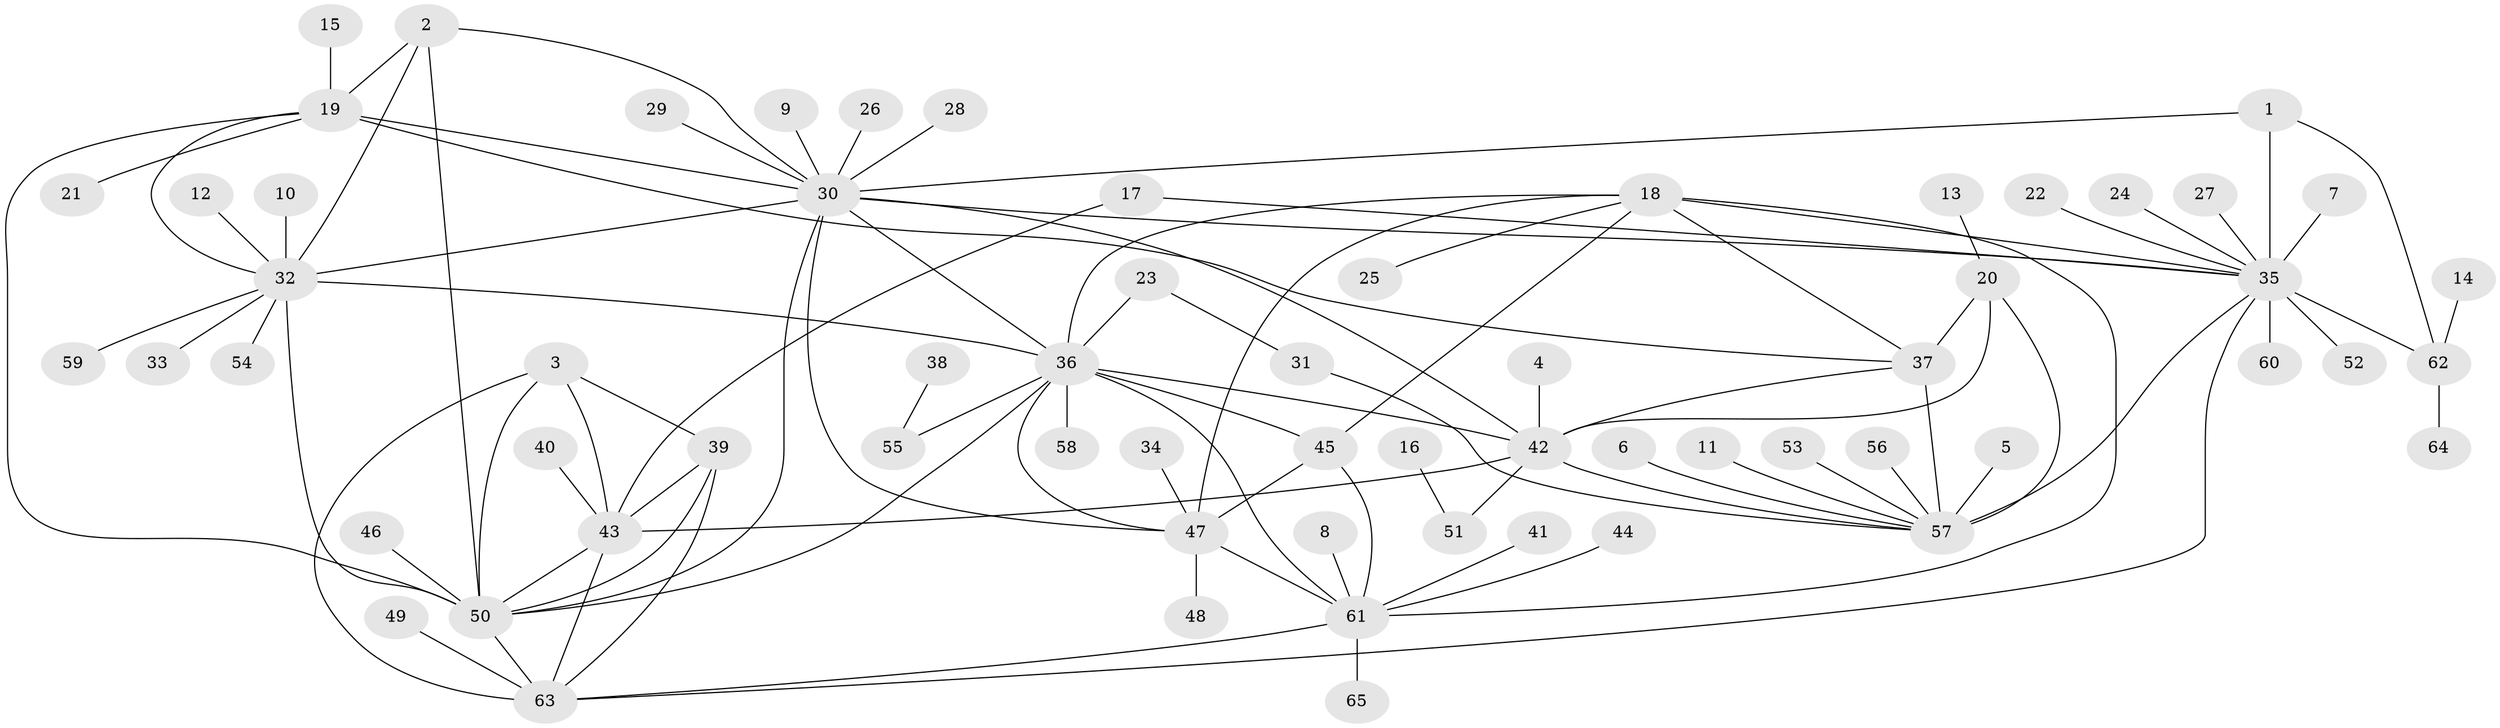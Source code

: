 // original degree distribution, {12: 0.015384615384615385, 6: 0.03076923076923077, 7: 0.023076923076923078, 9: 0.06153846153846154, 10: 0.015384615384615385, 8: 0.023076923076923078, 14: 0.015384615384615385, 5: 0.038461538461538464, 13: 0.007692307692307693, 1: 0.5692307692307692, 2: 0.13846153846153847, 3: 0.038461538461538464, 4: 0.023076923076923078}
// Generated by graph-tools (version 1.1) at 2025/26/03/09/25 03:26:40]
// undirected, 65 vertices, 100 edges
graph export_dot {
graph [start="1"]
  node [color=gray90,style=filled];
  1;
  2;
  3;
  4;
  5;
  6;
  7;
  8;
  9;
  10;
  11;
  12;
  13;
  14;
  15;
  16;
  17;
  18;
  19;
  20;
  21;
  22;
  23;
  24;
  25;
  26;
  27;
  28;
  29;
  30;
  31;
  32;
  33;
  34;
  35;
  36;
  37;
  38;
  39;
  40;
  41;
  42;
  43;
  44;
  45;
  46;
  47;
  48;
  49;
  50;
  51;
  52;
  53;
  54;
  55;
  56;
  57;
  58;
  59;
  60;
  61;
  62;
  63;
  64;
  65;
  1 -- 30 [weight=1.0];
  1 -- 35 [weight=6.0];
  1 -- 62 [weight=3.0];
  2 -- 19 [weight=2.0];
  2 -- 30 [weight=2.0];
  2 -- 32 [weight=2.0];
  2 -- 50 [weight=2.0];
  3 -- 39 [weight=2.0];
  3 -- 43 [weight=2.0];
  3 -- 50 [weight=2.0];
  3 -- 63 [weight=2.0];
  4 -- 42 [weight=1.0];
  5 -- 57 [weight=1.0];
  6 -- 57 [weight=1.0];
  7 -- 35 [weight=1.0];
  8 -- 61 [weight=1.0];
  9 -- 30 [weight=1.0];
  10 -- 32 [weight=1.0];
  11 -- 57 [weight=1.0];
  12 -- 32 [weight=1.0];
  13 -- 20 [weight=1.0];
  14 -- 62 [weight=1.0];
  15 -- 19 [weight=1.0];
  16 -- 51 [weight=1.0];
  17 -- 35 [weight=1.0];
  17 -- 43 [weight=1.0];
  18 -- 25 [weight=1.0];
  18 -- 35 [weight=1.0];
  18 -- 36 [weight=1.0];
  18 -- 37 [weight=1.0];
  18 -- 45 [weight=1.0];
  18 -- 47 [weight=1.0];
  18 -- 61 [weight=2.0];
  19 -- 21 [weight=1.0];
  19 -- 30 [weight=1.0];
  19 -- 32 [weight=1.0];
  19 -- 37 [weight=1.0];
  19 -- 50 [weight=1.0];
  20 -- 37 [weight=2.0];
  20 -- 42 [weight=2.0];
  20 -- 57 [weight=4.0];
  22 -- 35 [weight=1.0];
  23 -- 31 [weight=1.0];
  23 -- 36 [weight=1.0];
  24 -- 35 [weight=1.0];
  26 -- 30 [weight=1.0];
  27 -- 35 [weight=1.0];
  28 -- 30 [weight=1.0];
  29 -- 30 [weight=1.0];
  30 -- 32 [weight=1.0];
  30 -- 35 [weight=1.0];
  30 -- 36 [weight=2.0];
  30 -- 42 [weight=1.0];
  30 -- 47 [weight=1.0];
  30 -- 50 [weight=1.0];
  31 -- 57 [weight=1.0];
  32 -- 33 [weight=1.0];
  32 -- 36 [weight=1.0];
  32 -- 50 [weight=1.0];
  32 -- 54 [weight=1.0];
  32 -- 59 [weight=1.0];
  34 -- 47 [weight=1.0];
  35 -- 52 [weight=1.0];
  35 -- 57 [weight=1.0];
  35 -- 60 [weight=1.0];
  35 -- 62 [weight=2.0];
  35 -- 63 [weight=1.0];
  36 -- 42 [weight=1.0];
  36 -- 45 [weight=1.0];
  36 -- 47 [weight=1.0];
  36 -- 50 [weight=1.0];
  36 -- 55 [weight=1.0];
  36 -- 58 [weight=1.0];
  36 -- 61 [weight=2.0];
  37 -- 42 [weight=1.0];
  37 -- 57 [weight=2.0];
  38 -- 55 [weight=1.0];
  39 -- 43 [weight=1.0];
  39 -- 50 [weight=1.0];
  39 -- 63 [weight=1.0];
  40 -- 43 [weight=1.0];
  41 -- 61 [weight=1.0];
  42 -- 43 [weight=1.0];
  42 -- 51 [weight=1.0];
  42 -- 57 [weight=2.0];
  43 -- 50 [weight=1.0];
  43 -- 63 [weight=1.0];
  44 -- 61 [weight=1.0];
  45 -- 47 [weight=1.0];
  45 -- 61 [weight=2.0];
  46 -- 50 [weight=1.0];
  47 -- 48 [weight=1.0];
  47 -- 61 [weight=2.0];
  49 -- 63 [weight=1.0];
  50 -- 63 [weight=1.0];
  53 -- 57 [weight=1.0];
  56 -- 57 [weight=1.0];
  61 -- 63 [weight=1.0];
  61 -- 65 [weight=1.0];
  62 -- 64 [weight=1.0];
}
